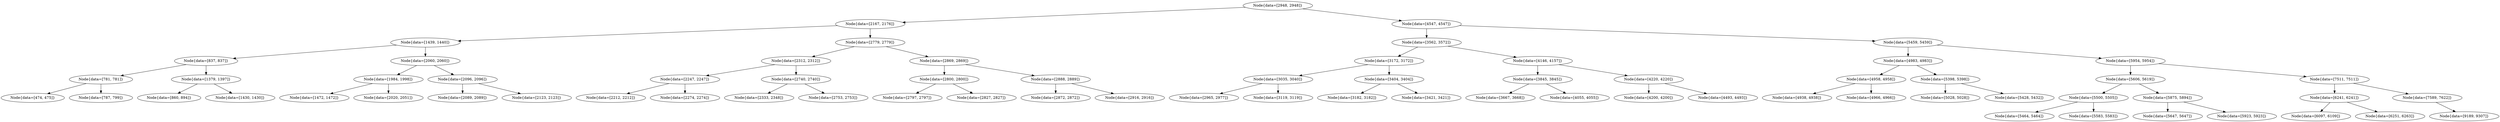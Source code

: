 digraph G{
1934424193 [label="Node{data=[2948, 2948]}"]
1934424193 -> 1250496477
1250496477 [label="Node{data=[2167, 2176]}"]
1250496477 -> 1445567246
1445567246 [label="Node{data=[1439, 1440]}"]
1445567246 -> 1017280700
1017280700 [label="Node{data=[837, 837]}"]
1017280700 -> 675157849
675157849 [label="Node{data=[781, 781]}"]
675157849 -> 717951588
717951588 [label="Node{data=[474, 475]}"]
675157849 -> 815799768
815799768 [label="Node{data=[787, 799]}"]
1017280700 -> 526968040
526968040 [label="Node{data=[1379, 1397]}"]
526968040 -> 1203022979
1203022979 [label="Node{data=[860, 894]}"]
526968040 -> 891215395
891215395 [label="Node{data=[1430, 1430]}"]
1445567246 -> 90196869
90196869 [label="Node{data=[2060, 2060]}"]
90196869 -> 1576509541
1576509541 [label="Node{data=[1984, 1998]}"]
1576509541 -> 1061543916
1061543916 [label="Node{data=[1472, 1472]}"]
1576509541 -> 2087313889
2087313889 [label="Node{data=[2020, 2051]}"]
90196869 -> 2069016970
2069016970 [label="Node{data=[2096, 2096]}"]
2069016970 -> 466010637
466010637 [label="Node{data=[2089, 2089]}"]
2069016970 -> 183354406
183354406 [label="Node{data=[2123, 2123]}"]
1250496477 -> 968383091
968383091 [label="Node{data=[2779, 2779]}"]
968383091 -> 1468559919
1468559919 [label="Node{data=[2312, 2312]}"]
1468559919 -> 2054358137
2054358137 [label="Node{data=[2247, 2247]}"]
2054358137 -> 509293541
509293541 [label="Node{data=[2212, 2212]}"]
2054358137 -> 1699449247
1699449247 [label="Node{data=[2274, 2274]}"]
1468559919 -> 1900447251
1900447251 [label="Node{data=[2740, 2740]}"]
1900447251 -> 334759054
334759054 [label="Node{data=[2333, 2348]}"]
1900447251 -> 1417140494
1417140494 [label="Node{data=[2753, 2753]}"]
968383091 -> 1841931630
1841931630 [label="Node{data=[2869, 2869]}"]
1841931630 -> 679137498
679137498 [label="Node{data=[2800, 2800]}"]
679137498 -> 454652207
454652207 [label="Node{data=[2797, 2797]}"]
679137498 -> 1900836075
1900836075 [label="Node{data=[2827, 2827]}"]
1841931630 -> 1359891833
1359891833 [label="Node{data=[2888, 2889]}"]
1359891833 -> 789359490
789359490 [label="Node{data=[2872, 2872]}"]
1359891833 -> 2144089925
2144089925 [label="Node{data=[2916, 2916]}"]
1934424193 -> 1832255355
1832255355 [label="Node{data=[4547, 4547]}"]
1832255355 -> 1324552737
1324552737 [label="Node{data=[3562, 3572]}"]
1324552737 -> 82436294
82436294 [label="Node{data=[3172, 3172]}"]
82436294 -> 444700929
444700929 [label="Node{data=[3035, 3040]}"]
444700929 -> 1485660941
1485660941 [label="Node{data=[2965, 2977]}"]
444700929 -> 247009319
247009319 [label="Node{data=[3119, 3119]}"]
82436294 -> 1167929062
1167929062 [label="Node{data=[3404, 3404]}"]
1167929062 -> 1396895429
1396895429 [label="Node{data=[3182, 3182]}"]
1167929062 -> 1625586347
1625586347 [label="Node{data=[3421, 3421]}"]
1324552737 -> 639264440
639264440 [label="Node{data=[4146, 4157]}"]
639264440 -> 182224515
182224515 [label="Node{data=[3845, 3845]}"]
182224515 -> 1319921115
1319921115 [label="Node{data=[3667, 3668]}"]
182224515 -> 232681351
232681351 [label="Node{data=[4055, 4055]}"]
639264440 -> 2021979938
2021979938 [label="Node{data=[4220, 4220]}"]
2021979938 -> 369270319
369270319 [label="Node{data=[4200, 4200]}"]
2021979938 -> 992850825
992850825 [label="Node{data=[4493, 4493]}"]
1832255355 -> 1173438780
1173438780 [label="Node{data=[5459, 5459]}"]
1173438780 -> 437490503
437490503 [label="Node{data=[4983, 4983]}"]
437490503 -> 409114060
409114060 [label="Node{data=[4958, 4958]}"]
409114060 -> 1317395634
1317395634 [label="Node{data=[4938, 4938]}"]
409114060 -> 28478719
28478719 [label="Node{data=[4966, 4966]}"]
437490503 -> 121486885
121486885 [label="Node{data=[5398, 5398]}"]
121486885 -> 201168891
201168891 [label="Node{data=[5028, 5028]}"]
121486885 -> 1811786362
1811786362 [label="Node{data=[5428, 5432]}"]
1173438780 -> 2117932686
2117932686 [label="Node{data=[5954, 5954]}"]
2117932686 -> 345723898
345723898 [label="Node{data=[5606, 5619]}"]
345723898 -> 1941851357
1941851357 [label="Node{data=[5500, 5505]}"]
1941851357 -> 1964410538
1964410538 [label="Node{data=[5464, 5464]}"]
1941851357 -> 1669953504
1669953504 [label="Node{data=[5583, 5583]}"]
345723898 -> 767814888
767814888 [label="Node{data=[5875, 5894]}"]
767814888 -> 739935529
739935529 [label="Node{data=[5647, 5647]}"]
767814888 -> 1836606934
1836606934 [label="Node{data=[5923, 5923]}"]
2117932686 -> 1172716014
1172716014 [label="Node{data=[7511, 7511]}"]
1172716014 -> 2012231958
2012231958 [label="Node{data=[6241, 6241]}"]
2012231958 -> 263969036
263969036 [label="Node{data=[6097, 6109]}"]
2012231958 -> 566447096
566447096 [label="Node{data=[6251, 6263]}"]
1172716014 -> 1436434279
1436434279 [label="Node{data=[7589, 7622]}"]
1436434279 -> 600872011
600872011 [label="Node{data=[9189, 9307]}"]
}